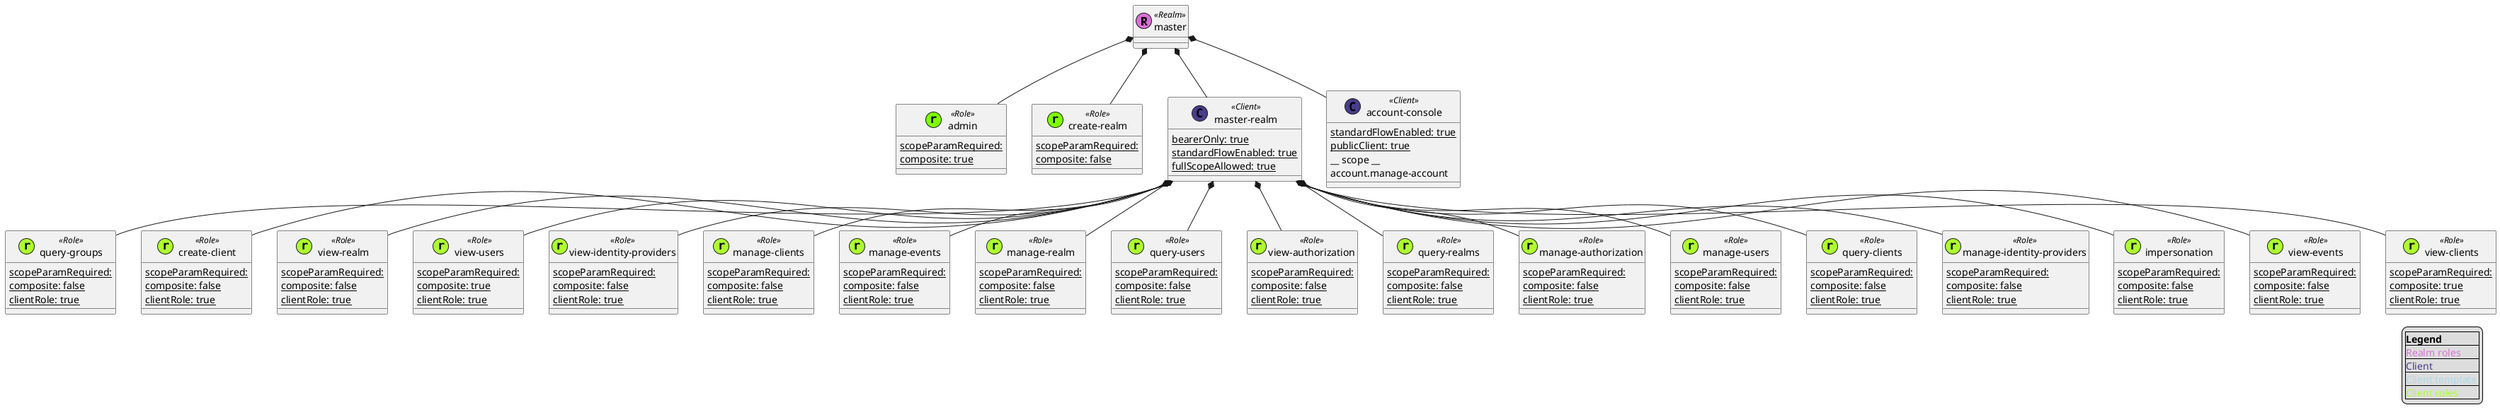 @startumlclass master << (R,orchid) Realm >> {}class "admin" << (r,Chartreuse) Role >> {    {static} scopeParamRequired:        {static} composite: true  }"master" *-- "admin"class "create-realm" << (r,Chartreuse) Role >> {    {static} scopeParamRequired:        {static} composite: false  }"master" *-- "create-realm"class "query-groups" << (r,GreenYellow) Role >> {    {static} scopeParamRequired:        {static} composite: false      {static} clientRole: true  }"master-realm" *-- "query-groups"class "create-client" << (r,GreenYellow) Role >> {    {static} scopeParamRequired:        {static} composite: false      {static} clientRole: true  }"master-realm" *-- "create-client"class "view-realm" << (r,GreenYellow) Role >> {    {static} scopeParamRequired:        {static} composite: false      {static} clientRole: true  }"master-realm" *-- "view-realm"class "view-users" << (r,GreenYellow) Role >> {    {static} scopeParamRequired:        {static} composite: true      {static} clientRole: true  }"master-realm" *-- "view-users"class "view-identity-providers" << (r,GreenYellow) Role >> {    {static} scopeParamRequired:        {static} composite: false      {static} clientRole: true  }"master-realm" *-- "view-identity-providers"class "manage-clients" << (r,GreenYellow) Role >> {    {static} scopeParamRequired:        {static} composite: false      {static} clientRole: true  }"master-realm" *-- "manage-clients"class "manage-events" << (r,GreenYellow) Role >> {    {static} scopeParamRequired:        {static} composite: false      {static} clientRole: true  }"master-realm" *-- "manage-events"class "manage-realm" << (r,GreenYellow) Role >> {    {static} scopeParamRequired:        {static} composite: false      {static} clientRole: true  }"master-realm" *-- "manage-realm"class "query-users" << (r,GreenYellow) Role >> {    {static} scopeParamRequired:        {static} composite: false      {static} clientRole: true  }"master-realm" *-- "query-users"class "view-authorization" << (r,GreenYellow) Role >> {    {static} scopeParamRequired:        {static} composite: false      {static} clientRole: true  }"master-realm" *-- "view-authorization"class "query-realms" << (r,GreenYellow) Role >> {    {static} scopeParamRequired:        {static} composite: false      {static} clientRole: true  }"master-realm" *-- "query-realms"class "manage-authorization" << (r,GreenYellow) Role >> {    {static} scopeParamRequired:        {static} composite: false      {static} clientRole: true  }"master-realm" *-- "manage-authorization"class "manage-users" << (r,GreenYellow) Role >> {    {static} scopeParamRequired:        {static} composite: false      {static} clientRole: true  }"master-realm" *-- "manage-users"class "query-clients" << (r,GreenYellow) Role >> {    {static} scopeParamRequired:        {static} composite: false      {static} clientRole: true  }"master-realm" *-- "query-clients"class "manage-identity-providers" << (r,GreenYellow) Role >> {    {static} scopeParamRequired:        {static} composite: false      {static} clientRole: true  }"master-realm" *-- "manage-identity-providers"class "impersonation" << (r,GreenYellow) Role >> {    {static} scopeParamRequired:        {static} composite: false      {static} clientRole: true  }"master-realm" *-- "impersonation"class "view-events" << (r,GreenYellow) Role >> {    {static} scopeParamRequired:        {static} composite: false      {static} clientRole: true  }"master-realm" *-- "view-events"class "view-clients" << (r,GreenYellow) Role >> {    {static} scopeParamRequired:        {static} composite: true      {static} clientRole: true  }"master-realm" *-- "view-clients"class "account-console" << (C,DarkSlateBlue) Client >> {     {static} standardFlowEnabled: true     {static} publicClient: true            __ scope __        account.manage-account}    "master" *-- "account-console"class "master-realm" << (C,DarkSlateBlue) Client >> {     {static} bearerOnly: true        {static} standardFlowEnabled: true     {static} fullScopeAllowed: true   }    "master" *-- "master-realm"legend right|<color:#black>**Legend**</color> ||<color:#orchid>Realm roles </color>||<color:#DarkSlateBlue>Client</color>||<color:#LightBlue>Client template </color>||<color:#GreenYellow>Client roles </color>|endlegend@enduml